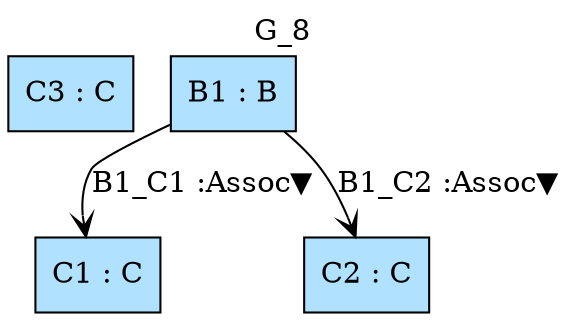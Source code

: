 digraph {graph[label=G_8,labelloc=tl,labelfontsize=12];
"C3"[shape=box,fillcolor=lightskyblue1,style = filled,label="C3 : C"];
"C1"[shape=box,fillcolor=lightskyblue1,style = filled,label="C1 : C"];
"B1"[shape=box,fillcolor=lightskyblue1,style = filled,label="B1 : B"];
"C2"[shape=box,fillcolor=lightskyblue1,style = filled,label="C2 : C"];

"B1"->"C1"[label="B1_C1 :Assoc▼",arrowhead=vee];
"B1"->"C2"[label="B1_C2 :Assoc▼",arrowhead=vee];
}